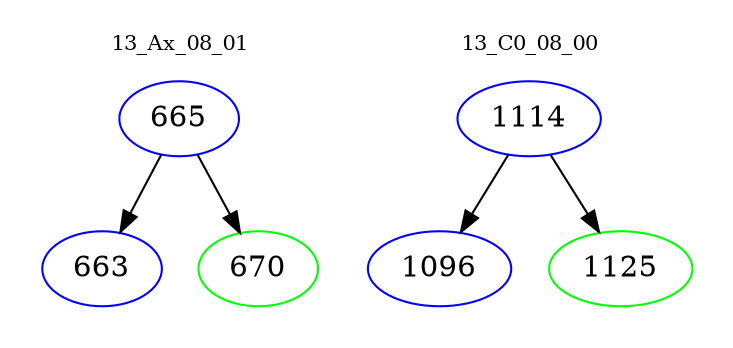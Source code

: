 digraph{
subgraph cluster_0 {
color = white
label = "13_Ax_08_01";
fontsize=10;
T0_665 [label="665", color="blue"]
T0_665 -> T0_663 [color="black"]
T0_663 [label="663", color="blue"]
T0_665 -> T0_670 [color="black"]
T0_670 [label="670", color="green"]
}
subgraph cluster_1 {
color = white
label = "13_C0_08_00";
fontsize=10;
T1_1114 [label="1114", color="blue"]
T1_1114 -> T1_1096 [color="black"]
T1_1096 [label="1096", color="blue"]
T1_1114 -> T1_1125 [color="black"]
T1_1125 [label="1125", color="green"]
}
}
